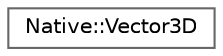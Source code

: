 digraph "Graphical Class Hierarchy"
{
 // LATEX_PDF_SIZE
  bgcolor="transparent";
  edge [fontname=Helvetica,fontsize=10,labelfontname=Helvetica,labelfontsize=10];
  node [fontname=Helvetica,fontsize=10,shape=box,height=0.2,width=0.4];
  rankdir="LR";
  Node0 [id="Node000000",label="Native::Vector3D",height=0.2,width=0.4,color="grey40", fillcolor="white", style="filled",URL="$structNative_1_1Vector3D.html",tooltip=" "];
}
